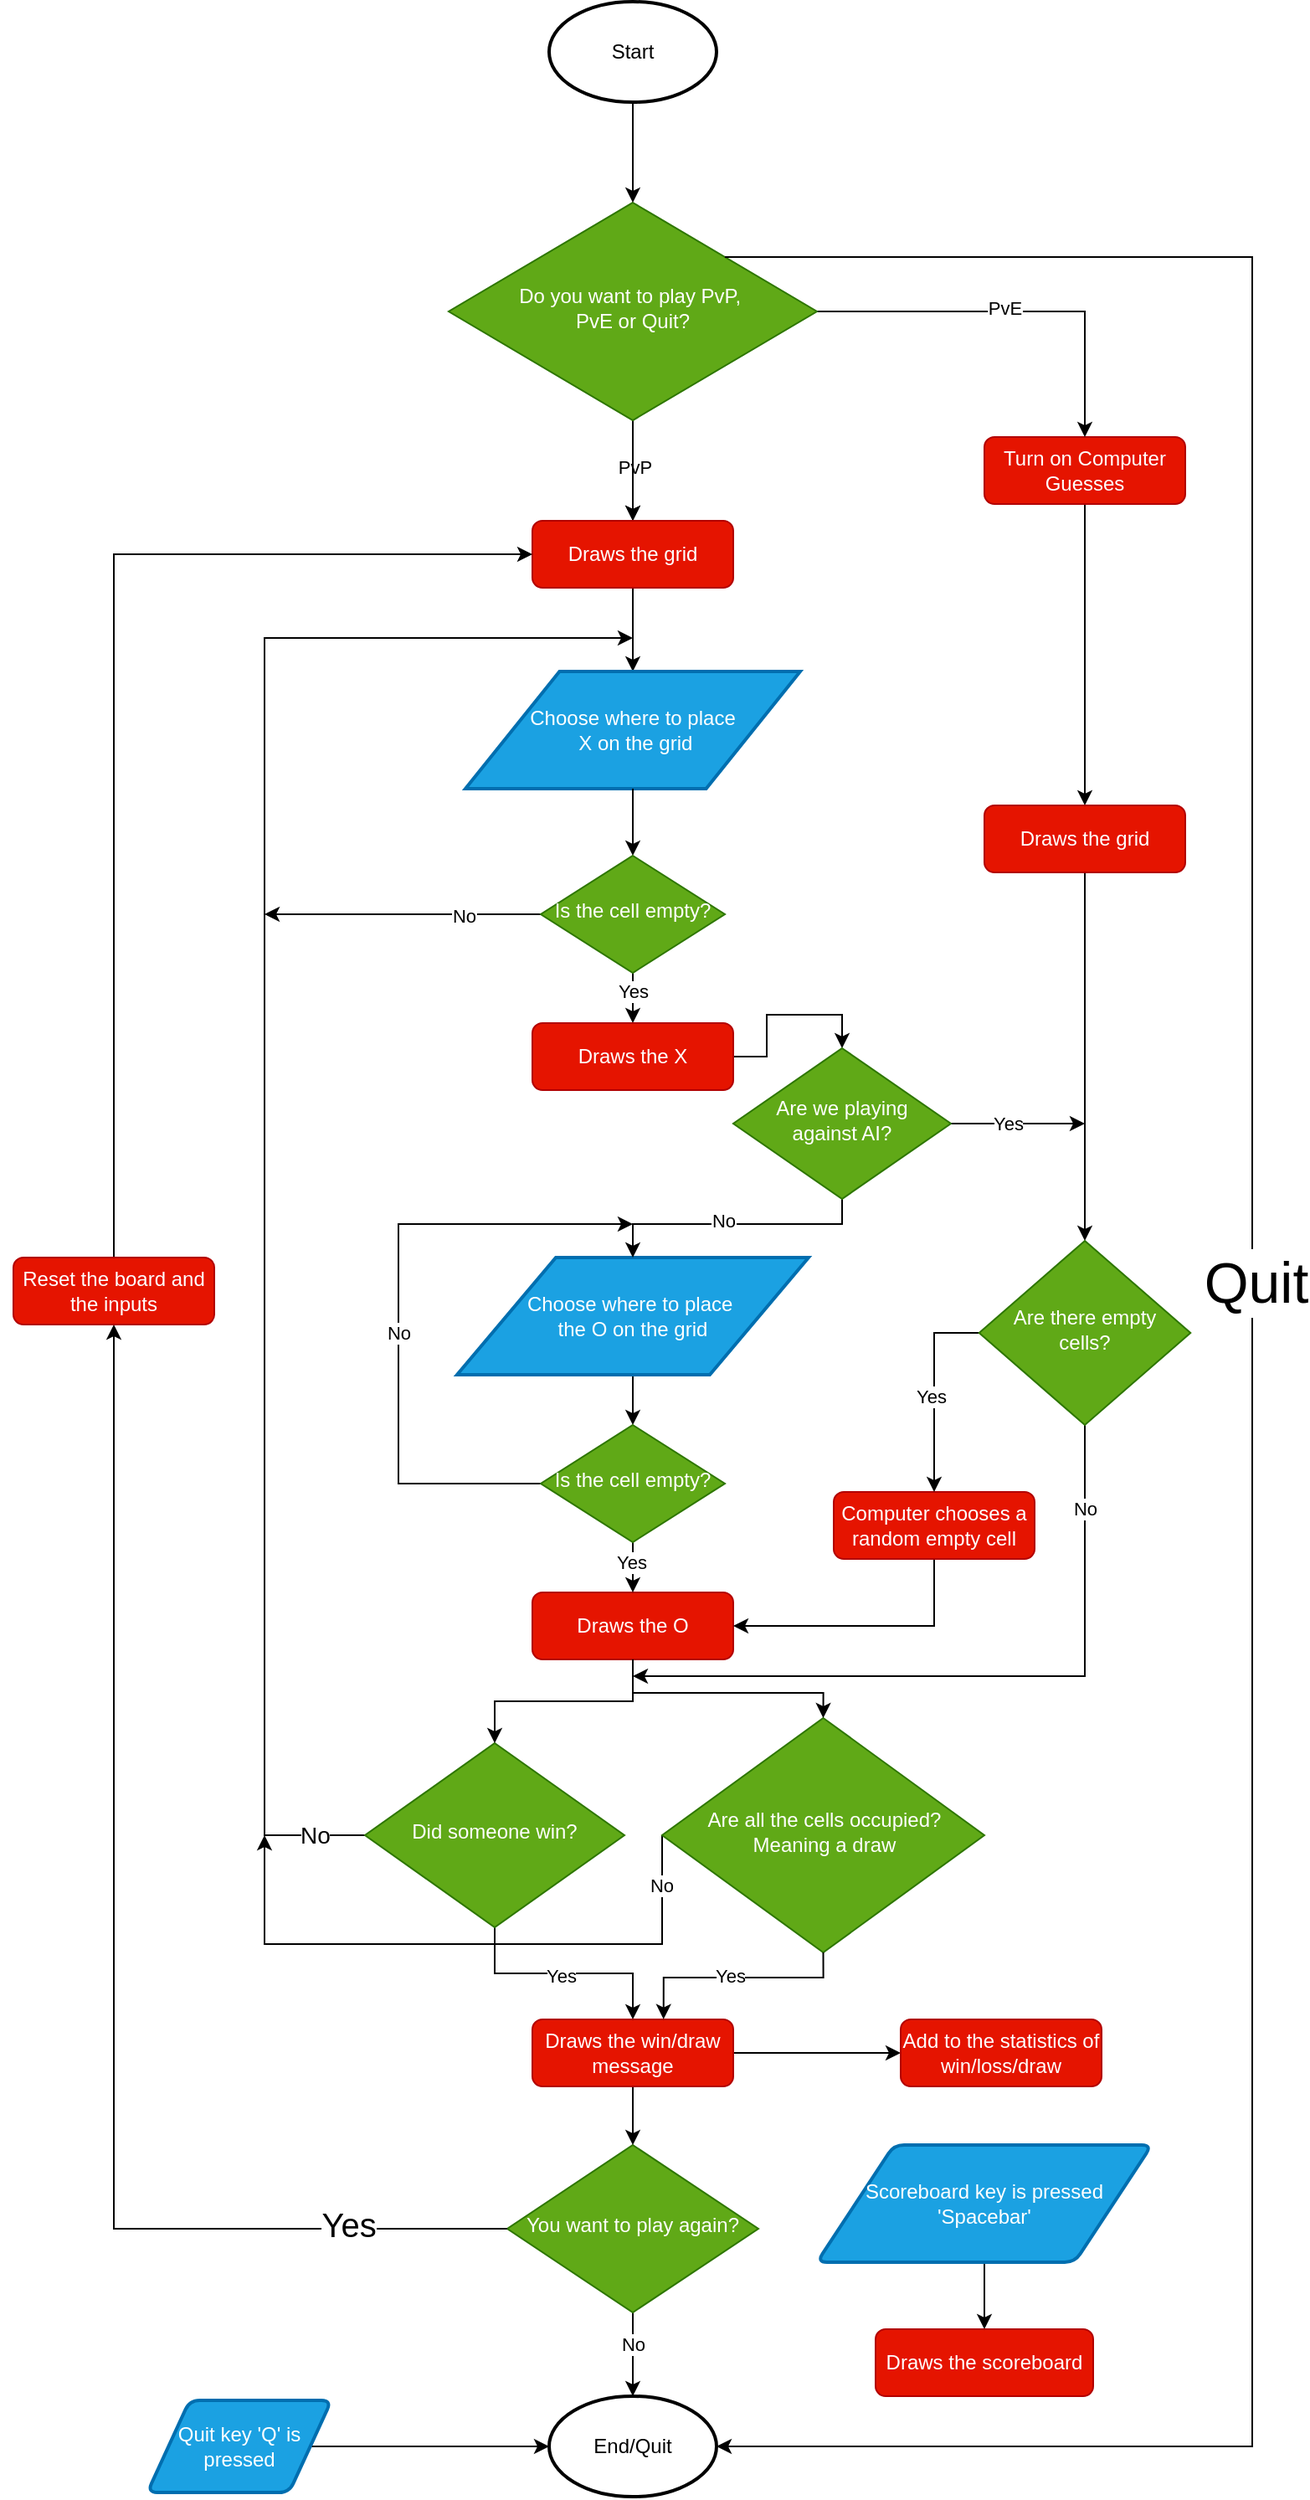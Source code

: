 <mxfile version="28.2.8">
  <diagram id="C5RBs43oDa-KdzZeNtuy" name="Page-1">
    <mxGraphModel dx="954" dy="1690" grid="1" gridSize="10" guides="1" tooltips="1" connect="1" arrows="1" fold="1" page="1" pageScale="1" pageWidth="827" pageHeight="1169" background="light-dark(#FFFFFF,#FFFFFF)" math="0" shadow="0">
      <root>
        <mxCell id="WIyWlLk6GJQsqaUBKTNV-0" />
        <mxCell id="WIyWlLk6GJQsqaUBKTNV-1" parent="WIyWlLk6GJQsqaUBKTNV-0" />
        <mxCell id="bFRosWHfTbhS6MpU1pSR-18" value="" style="edgeStyle=orthogonalEdgeStyle;rounded=0;orthogonalLoop=1;jettySize=auto;html=1;strokeColor=light-dark(#000000,#000000);" parent="WIyWlLk6GJQsqaUBKTNV-1" source="WIyWlLk6GJQsqaUBKTNV-3" target="bFRosWHfTbhS6MpU1pSR-17" edge="1">
          <mxGeometry relative="1" as="geometry" />
        </mxCell>
        <mxCell id="WIyWlLk6GJQsqaUBKTNV-3" value="Turn on Computer Guesses" style="rounded=1;whiteSpace=wrap;html=1;fontSize=12;glass=0;strokeWidth=1;shadow=0;fillColor=#e51400;fontColor=#ffffff;strokeColor=#B20000;" parent="WIyWlLk6GJQsqaUBKTNV-1" vertex="1">
          <mxGeometry x="590" y="130" width="120" height="40" as="geometry" />
        </mxCell>
        <mxCell id="bFRosWHfTbhS6MpU1pSR-3" value="" style="edgeStyle=orthogonalEdgeStyle;rounded=0;orthogonalLoop=1;jettySize=auto;html=1;entryX=0.5;entryY=0;entryDx=0;entryDy=0;" parent="WIyWlLk6GJQsqaUBKTNV-1" source="WIyWlLk6GJQsqaUBKTNV-6" target="WIyWlLk6GJQsqaUBKTNV-7" edge="1">
          <mxGeometry relative="1" as="geometry">
            <mxPoint x="80" y="55" as="targetPoint" />
          </mxGeometry>
        </mxCell>
        <mxCell id="bFRosWHfTbhS6MpU1pSR-6" value="PvP" style="edgeLabel;html=1;align=center;verticalAlign=middle;resizable=0;points=[];" parent="bFRosWHfTbhS6MpU1pSR-3" vertex="1" connectable="0">
          <mxGeometry x="-0.09" y="1" relative="1" as="geometry">
            <mxPoint as="offset" />
          </mxGeometry>
        </mxCell>
        <mxCell id="bFRosWHfTbhS6MpU1pSR-5" value="" style="edgeStyle=orthogonalEdgeStyle;rounded=0;orthogonalLoop=1;jettySize=auto;html=1;entryX=0.5;entryY=0;entryDx=0;entryDy=0;strokeColor=light-dark(#000000,#000000);" parent="WIyWlLk6GJQsqaUBKTNV-1" source="WIyWlLk6GJQsqaUBKTNV-6" target="WIyWlLk6GJQsqaUBKTNV-3" edge="1">
          <mxGeometry relative="1" as="geometry">
            <mxPoint x="580" y="90" as="targetPoint" />
          </mxGeometry>
        </mxCell>
        <mxCell id="bFRosWHfTbhS6MpU1pSR-7" value="PvE" style="edgeLabel;html=1;align=center;verticalAlign=middle;resizable=0;points=[];" parent="bFRosWHfTbhS6MpU1pSR-5" vertex="1" connectable="0">
          <mxGeometry x="-0.045" y="2" relative="1" as="geometry">
            <mxPoint as="offset" />
          </mxGeometry>
        </mxCell>
        <mxCell id="bFRosWHfTbhS6MpU1pSR-32" value="" style="edgeStyle=orthogonalEdgeStyle;rounded=0;orthogonalLoop=1;jettySize=auto;html=1;strokeColor=light-dark(#000000,#000000);" parent="WIyWlLk6GJQsqaUBKTNV-1" source="WIyWlLk6GJQsqaUBKTNV-6" target="WIyWlLk6GJQsqaUBKTNV-7" edge="1">
          <mxGeometry relative="1" as="geometry" />
        </mxCell>
        <mxCell id="WIyWlLk6GJQsqaUBKTNV-6" value="Do you want to play PvP,&amp;nbsp;&lt;div&gt;PvE or Quit?&lt;/div&gt;" style="rhombus;whiteSpace=wrap;html=1;shadow=0;fontFamily=Helvetica;fontSize=12;align=center;strokeWidth=1;spacing=6;spacingTop=-4;fillColor=#60a917;fontColor=#ffffff;strokeColor=#2D7600;" parent="WIyWlLk6GJQsqaUBKTNV-1" vertex="1">
          <mxGeometry x="270" y="-10" width="220" height="130" as="geometry" />
        </mxCell>
        <mxCell id="bFRosWHfTbhS6MpU1pSR-14" value="" style="edgeStyle=orthogonalEdgeStyle;rounded=0;orthogonalLoop=1;jettySize=auto;html=1;strokeColor=light-dark(#000000,#000000);" parent="WIyWlLk6GJQsqaUBKTNV-1" source="WIyWlLk6GJQsqaUBKTNV-7" target="bFRosWHfTbhS6MpU1pSR-13" edge="1">
          <mxGeometry relative="1" as="geometry" />
        </mxCell>
        <mxCell id="WIyWlLk6GJQsqaUBKTNV-7" value="Draws the grid" style="rounded=1;whiteSpace=wrap;html=1;fontSize=12;glass=0;strokeWidth=1;shadow=0;fillColor=#e51400;strokeColor=#B20000;fontColor=#ffffff;" parent="WIyWlLk6GJQsqaUBKTNV-1" vertex="1">
          <mxGeometry x="320" y="180" width="120" height="40" as="geometry" />
        </mxCell>
        <mxCell id="bFRosWHfTbhS6MpU1pSR-21" value="" style="edgeStyle=orthogonalEdgeStyle;rounded=0;orthogonalLoop=1;jettySize=auto;html=1;" parent="WIyWlLk6GJQsqaUBKTNV-1" source="bFRosWHfTbhS6MpU1pSR-0" target="WIyWlLk6GJQsqaUBKTNV-6" edge="1">
          <mxGeometry relative="1" as="geometry" />
        </mxCell>
        <mxCell id="bFRosWHfTbhS6MpU1pSR-0" value="Start" style="strokeWidth=2;html=1;shape=mxgraph.flowchart.start_1;whiteSpace=wrap;" parent="WIyWlLk6GJQsqaUBKTNV-1" vertex="1">
          <mxGeometry x="330" y="-130" width="100" height="60" as="geometry" />
        </mxCell>
        <mxCell id="bFRosWHfTbhS6MpU1pSR-8" value="End/Quit" style="strokeWidth=2;html=1;shape=mxgraph.flowchart.start_1;whiteSpace=wrap;" parent="WIyWlLk6GJQsqaUBKTNV-1" vertex="1">
          <mxGeometry x="330" y="1300" width="100" height="60" as="geometry" />
        </mxCell>
        <mxCell id="bFRosWHfTbhS6MpU1pSR-9" value="" style="edgeStyle=orthogonalEdgeStyle;rounded=0;orthogonalLoop=1;jettySize=auto;html=1;entryX=1;entryY=0.5;entryDx=0;entryDy=0;exitX=1;exitY=0;exitDx=0;exitDy=0;entryPerimeter=0;strokeColor=light-dark(#000000,#000000);" parent="WIyWlLk6GJQsqaUBKTNV-1" source="WIyWlLk6GJQsqaUBKTNV-6" target="bFRosWHfTbhS6MpU1pSR-8" edge="1">
          <mxGeometry relative="1" as="geometry">
            <mxPoint x="450" y="10" as="sourcePoint" />
            <mxPoint x="530" y="85" as="targetPoint" />
            <Array as="points">
              <mxPoint x="750" y="22" />
              <mxPoint x="750" y="1330" />
            </Array>
          </mxGeometry>
        </mxCell>
        <mxCell id="bFRosWHfTbhS6MpU1pSR-10" value="Quit" style="edgeLabel;html=1;align=center;verticalAlign=middle;resizable=0;points=[];fontSize=34;" parent="bFRosWHfTbhS6MpU1pSR-9" vertex="1" connectable="0">
          <mxGeometry x="-0.045" y="2" relative="1" as="geometry">
            <mxPoint as="offset" />
          </mxGeometry>
        </mxCell>
        <mxCell id="bFRosWHfTbhS6MpU1pSR-16" value="" style="edgeStyle=orthogonalEdgeStyle;rounded=0;orthogonalLoop=1;jettySize=auto;html=1;entryX=0.5;entryY=0;entryDx=0;entryDy=0;strokeColor=light-dark(#000000,#000000);" parent="WIyWlLk6GJQsqaUBKTNV-1" source="bFRosWHfTbhS6MpU1pSR-61" target="bFRosWHfTbhS6MpU1pSR-53" edge="1">
          <mxGeometry relative="1" as="geometry" />
        </mxCell>
        <mxCell id="bFRosWHfTbhS6MpU1pSR-63" value="Yes" style="edgeLabel;html=1;align=center;verticalAlign=middle;resizable=0;points=[];" parent="bFRosWHfTbhS6MpU1pSR-16" vertex="1" connectable="0">
          <mxGeometry x="0.24" relative="1" as="geometry">
            <mxPoint as="offset" />
          </mxGeometry>
        </mxCell>
        <mxCell id="bFRosWHfTbhS6MpU1pSR-13" value="Choose where to place&lt;div&gt;&amp;nbsp;X on the grid&lt;/div&gt;" style="shape=parallelogram;html=1;strokeWidth=2;perimeter=parallelogramPerimeter;whiteSpace=wrap;rounded=1;arcSize=0;size=0.281;fillColor=#1ba1e2;fontColor=#ffffff;strokeColor=#006EAF;" parent="WIyWlLk6GJQsqaUBKTNV-1" vertex="1">
          <mxGeometry x="280" y="270" width="200" height="70" as="geometry" />
        </mxCell>
        <mxCell id="bFRosWHfTbhS6MpU1pSR-23" value="" style="edgeStyle=orthogonalEdgeStyle;rounded=0;orthogonalLoop=1;jettySize=auto;html=1;entryX=0.5;entryY=0;entryDx=0;entryDy=0;strokeColor=light-dark(#000000,#000000);" parent="WIyWlLk6GJQsqaUBKTNV-1" source="bFRosWHfTbhS6MpU1pSR-15" target="bFRosWHfTbhS6MpU1pSR-67" edge="1">
          <mxGeometry relative="1" as="geometry" />
        </mxCell>
        <mxCell id="bFRosWHfTbhS6MpU1pSR-15" value="Choose where to place&amp;nbsp;&lt;div&gt;the O on the grid&lt;/div&gt;" style="shape=parallelogram;html=1;strokeWidth=2;perimeter=parallelogramPerimeter;whiteSpace=wrap;rounded=1;arcSize=0;size=0.281;fillColor=#1ba1e2;fontColor=#ffffff;strokeColor=#006EAF;" parent="WIyWlLk6GJQsqaUBKTNV-1" vertex="1">
          <mxGeometry x="275" y="620" width="210" height="70" as="geometry" />
        </mxCell>
        <mxCell id="bFRosWHfTbhS6MpU1pSR-97" value="" style="edgeStyle=orthogonalEdgeStyle;rounded=0;orthogonalLoop=1;jettySize=auto;html=1;entryX=0.5;entryY=0;entryDx=0;entryDy=0;strokeColor=light-dark(#000000,#000000);" parent="WIyWlLk6GJQsqaUBKTNV-1" source="bFRosWHfTbhS6MpU1pSR-17" target="bFRosWHfTbhS6MpU1pSR-95" edge="1">
          <mxGeometry relative="1" as="geometry">
            <mxPoint x="650.0" y="490" as="targetPoint" />
          </mxGeometry>
        </mxCell>
        <mxCell id="bFRosWHfTbhS6MpU1pSR-17" value="Draws the grid" style="rounded=1;whiteSpace=wrap;html=1;fontSize=12;glass=0;strokeWidth=1;shadow=0;fillColor=#e51400;fontColor=#ffffff;strokeColor=#B20000;" parent="WIyWlLk6GJQsqaUBKTNV-1" vertex="1">
          <mxGeometry x="590" y="350" width="120" height="40" as="geometry" />
        </mxCell>
        <mxCell id="bFRosWHfTbhS6MpU1pSR-30" value="" style="edgeStyle=orthogonalEdgeStyle;rounded=0;orthogonalLoop=1;jettySize=auto;html=1;exitX=0;exitY=0.5;exitDx=0;exitDy=0;strokeColor=light-dark(#000000,#000000);" parent="WIyWlLk6GJQsqaUBKTNV-1" source="bFRosWHfTbhS6MpU1pSR-22" edge="1">
          <mxGeometry relative="1" as="geometry">
            <mxPoint x="330" y="575" as="sourcePoint" />
            <mxPoint x="380" y="250" as="targetPoint" />
            <Array as="points">
              <mxPoint x="160" y="965" />
              <mxPoint x="160" y="250" />
            </Array>
          </mxGeometry>
        </mxCell>
        <mxCell id="bFRosWHfTbhS6MpU1pSR-31" value="No" style="edgeLabel;html=1;align=center;verticalAlign=middle;resizable=0;points=[];fontSize=14;" parent="bFRosWHfTbhS6MpU1pSR-30" vertex="1" connectable="0">
          <mxGeometry x="-0.233" y="1" relative="1" as="geometry">
            <mxPoint x="31" y="321" as="offset" />
          </mxGeometry>
        </mxCell>
        <mxCell id="bFRosWHfTbhS6MpU1pSR-48" value="" style="edgeStyle=orthogonalEdgeStyle;rounded=0;orthogonalLoop=1;jettySize=auto;html=1;entryX=0.5;entryY=0;entryDx=0;entryDy=0;strokeColor=light-dark(#000000,#000000);" parent="WIyWlLk6GJQsqaUBKTNV-1" source="bFRosWHfTbhS6MpU1pSR-22" target="bFRosWHfTbhS6MpU1pSR-58" edge="1">
          <mxGeometry relative="1" as="geometry" />
        </mxCell>
        <mxCell id="bFRosWHfTbhS6MpU1pSR-49" value="Yes" style="edgeLabel;html=1;align=center;verticalAlign=middle;resizable=0;points=[];" parent="bFRosWHfTbhS6MpU1pSR-48" vertex="1" connectable="0">
          <mxGeometry x="-0.05" y="-1" relative="1" as="geometry">
            <mxPoint x="1" as="offset" />
          </mxGeometry>
        </mxCell>
        <mxCell id="bFRosWHfTbhS6MpU1pSR-22" value="Did someone win?" style="rhombus;whiteSpace=wrap;html=1;shadow=0;fontFamily=Helvetica;fontSize=12;align=center;strokeWidth=1;spacing=6;spacingTop=-4;fillColor=#60a917;fontColor=#ffffff;strokeColor=#2D7600;" parent="WIyWlLk6GJQsqaUBKTNV-1" vertex="1">
          <mxGeometry x="220" y="910" width="155" height="110" as="geometry" />
        </mxCell>
        <mxCell id="bFRosWHfTbhS6MpU1pSR-43" value="" style="edgeStyle=orthogonalEdgeStyle;rounded=0;orthogonalLoop=1;jettySize=auto;html=1;entryX=0.5;entryY=0;entryDx=0;entryDy=0;entryPerimeter=0;strokeColor=light-dark(#000000,#000000);" parent="WIyWlLk6GJQsqaUBKTNV-1" source="bFRosWHfTbhS6MpU1pSR-35" target="bFRosWHfTbhS6MpU1pSR-8" edge="1">
          <mxGeometry relative="1" as="geometry">
            <mxPoint x="752.5" y="990" as="targetPoint" />
          </mxGeometry>
        </mxCell>
        <mxCell id="bFRosWHfTbhS6MpU1pSR-44" value="No" style="edgeLabel;html=1;align=center;verticalAlign=middle;resizable=0;points=[];" parent="bFRosWHfTbhS6MpU1pSR-43" vertex="1" connectable="0">
          <mxGeometry relative="1" as="geometry">
            <mxPoint y="-6" as="offset" />
          </mxGeometry>
        </mxCell>
        <mxCell id="bFRosWHfTbhS6MpU1pSR-46" value="" style="edgeStyle=orthogonalEdgeStyle;rounded=0;orthogonalLoop=1;jettySize=auto;html=1;entryX=0;entryY=0.5;entryDx=0;entryDy=0;exitX=0;exitY=0.5;exitDx=0;exitDy=0;strokeColor=light-dark(#000000,#000000);" parent="WIyWlLk6GJQsqaUBKTNV-1" source="bFRosWHfTbhS6MpU1pSR-50" target="WIyWlLk6GJQsqaUBKTNV-7" edge="1">
          <mxGeometry relative="1" as="geometry">
            <Array as="points">
              <mxPoint x="70" y="200" />
            </Array>
          </mxGeometry>
        </mxCell>
        <mxCell id="bFRosWHfTbhS6MpU1pSR-35" value="You want to play again?" style="rhombus;whiteSpace=wrap;html=1;shadow=0;fontFamily=Helvetica;fontSize=12;align=center;strokeWidth=1;spacing=6;spacingTop=-4;fillColor=#60a917;fontColor=#ffffff;strokeColor=#2D7600;" parent="WIyWlLk6GJQsqaUBKTNV-1" vertex="1">
          <mxGeometry x="305" y="1150" width="150" height="100" as="geometry" />
        </mxCell>
        <mxCell id="bFRosWHfTbhS6MpU1pSR-51" value="" style="edgeStyle=orthogonalEdgeStyle;rounded=0;orthogonalLoop=1;jettySize=auto;html=1;entryX=0.5;entryY=1;entryDx=0;entryDy=0;exitX=0;exitY=0.5;exitDx=0;exitDy=0;strokeColor=light-dark(#000000,#000000);" parent="WIyWlLk6GJQsqaUBKTNV-1" source="bFRosWHfTbhS6MpU1pSR-35" target="bFRosWHfTbhS6MpU1pSR-50" edge="1">
          <mxGeometry relative="1" as="geometry">
            <mxPoint x="305" y="740" as="sourcePoint" />
            <mxPoint x="320" y="200" as="targetPoint" />
            <Array as="points">
              <mxPoint x="70" y="1200" />
            </Array>
          </mxGeometry>
        </mxCell>
        <mxCell id="bFRosWHfTbhS6MpU1pSR-52" value="Yes" style="edgeLabel;html=1;align=center;verticalAlign=middle;resizable=0;points=[];fontSize=20;" parent="bFRosWHfTbhS6MpU1pSR-51" vertex="1" connectable="0">
          <mxGeometry x="-0.311" y="-1" relative="1" as="geometry">
            <mxPoint x="139" y="29" as="offset" />
          </mxGeometry>
        </mxCell>
        <mxCell id="bFRosWHfTbhS6MpU1pSR-50" value="Reset the board and the inputs" style="rounded=1;whiteSpace=wrap;html=1;fontSize=12;glass=0;strokeWidth=1;shadow=0;fillColor=#e51400;fontColor=#ffffff;strokeColor=#B20000;" parent="WIyWlLk6GJQsqaUBKTNV-1" vertex="1">
          <mxGeometry x="10" y="620" width="120" height="40" as="geometry" />
        </mxCell>
        <mxCell id="bFRosWHfTbhS6MpU1pSR-77" value="" style="edgeStyle=orthogonalEdgeStyle;rounded=0;orthogonalLoop=1;jettySize=auto;html=1;exitX=1;exitY=0.5;exitDx=0;exitDy=0;strokeColor=light-dark(#000000,#000000);" parent="WIyWlLk6GJQsqaUBKTNV-1" source="bFRosWHfTbhS6MpU1pSR-53" target="bFRosWHfTbhS6MpU1pSR-76" edge="1">
          <mxGeometry relative="1" as="geometry" />
        </mxCell>
        <mxCell id="bFRosWHfTbhS6MpU1pSR-53" value="Draws the X" style="rounded=1;whiteSpace=wrap;html=1;fontSize=12;glass=0;strokeWidth=1;shadow=0;fillColor=#e51400;fontColor=#ffffff;strokeColor=#B20000;" parent="WIyWlLk6GJQsqaUBKTNV-1" vertex="1">
          <mxGeometry x="320" y="480" width="120" height="40" as="geometry" />
        </mxCell>
        <mxCell id="bFRosWHfTbhS6MpU1pSR-54" value="Draws the O" style="rounded=1;whiteSpace=wrap;html=1;fontSize=12;glass=0;strokeWidth=1;shadow=0;fillColor=#e51400;fontColor=#ffffff;strokeColor=#B20000;" parent="WIyWlLk6GJQsqaUBKTNV-1" vertex="1">
          <mxGeometry x="320" y="820" width="120" height="40" as="geometry" />
        </mxCell>
        <mxCell id="bFRosWHfTbhS6MpU1pSR-56" value="" style="edgeStyle=orthogonalEdgeStyle;rounded=0;orthogonalLoop=1;jettySize=auto;html=1;exitX=0.5;exitY=1;exitDx=0;exitDy=0;entryX=0.5;entryY=0;entryDx=0;entryDy=0;strokeColor=light-dark(#000000,#000000);" parent="WIyWlLk6GJQsqaUBKTNV-1" source="bFRosWHfTbhS6MpU1pSR-54" target="bFRosWHfTbhS6MpU1pSR-22" edge="1">
          <mxGeometry relative="1" as="geometry">
            <mxPoint x="375" y="875" as="sourcePoint" />
            <mxPoint x="375" y="905" as="targetPoint" />
          </mxGeometry>
        </mxCell>
        <mxCell id="bFRosWHfTbhS6MpU1pSR-78" value="" style="edgeStyle=orthogonalEdgeStyle;rounded=0;orthogonalLoop=1;jettySize=auto;html=1;strokeColor=light-dark(#000000,#000000);" parent="WIyWlLk6GJQsqaUBKTNV-1" source="bFRosWHfTbhS6MpU1pSR-58" target="bFRosWHfTbhS6MpU1pSR-35" edge="1">
          <mxGeometry relative="1" as="geometry" />
        </mxCell>
        <mxCell id="bFRosWHfTbhS6MpU1pSR-104" value="" style="edgeStyle=orthogonalEdgeStyle;rounded=0;orthogonalLoop=1;jettySize=auto;html=1;strokeColor=light-dark(#000000,#000000);" parent="WIyWlLk6GJQsqaUBKTNV-1" source="bFRosWHfTbhS6MpU1pSR-58" target="bFRosWHfTbhS6MpU1pSR-103" edge="1">
          <mxGeometry relative="1" as="geometry" />
        </mxCell>
        <mxCell id="bFRosWHfTbhS6MpU1pSR-58" value="Draws the win/draw message" style="rounded=1;whiteSpace=wrap;html=1;fontSize=12;glass=0;strokeWidth=1;shadow=0;fillColor=#e51400;fontColor=#ffffff;strokeColor=#B20000;" parent="WIyWlLk6GJQsqaUBKTNV-1" vertex="1">
          <mxGeometry x="320" y="1075" width="120" height="40" as="geometry" />
        </mxCell>
        <mxCell id="bFRosWHfTbhS6MpU1pSR-62" value="" style="edgeStyle=orthogonalEdgeStyle;rounded=0;orthogonalLoop=1;jettySize=auto;html=1;entryX=0.5;entryY=0;entryDx=0;entryDy=0;strokeColor=light-dark(#000000,#000000);" parent="WIyWlLk6GJQsqaUBKTNV-1" source="bFRosWHfTbhS6MpU1pSR-13" target="bFRosWHfTbhS6MpU1pSR-61" edge="1">
          <mxGeometry relative="1" as="geometry">
            <mxPoint x="380" y="340" as="sourcePoint" />
            <mxPoint x="380" y="480" as="targetPoint" />
          </mxGeometry>
        </mxCell>
        <mxCell id="bFRosWHfTbhS6MpU1pSR-65" value="" style="edgeStyle=orthogonalEdgeStyle;rounded=0;orthogonalLoop=1;jettySize=auto;html=1;strokeColor=light-dark(#000000,#000000);" parent="WIyWlLk6GJQsqaUBKTNV-1" source="bFRosWHfTbhS6MpU1pSR-61" edge="1">
          <mxGeometry relative="1" as="geometry">
            <mxPoint x="160" y="415" as="targetPoint" />
          </mxGeometry>
        </mxCell>
        <mxCell id="nfOhzWh33lEOzKAayNPx-9" value="&lt;div&gt;No&lt;/div&gt;" style="edgeLabel;html=1;align=center;verticalAlign=middle;resizable=0;points=[];" vertex="1" connectable="0" parent="bFRosWHfTbhS6MpU1pSR-65">
          <mxGeometry x="-0.444" y="1" relative="1" as="geometry">
            <mxPoint as="offset" />
          </mxGeometry>
        </mxCell>
        <mxCell id="bFRosWHfTbhS6MpU1pSR-61" value="Is the cell empty?" style="rhombus;whiteSpace=wrap;html=1;shadow=0;fontFamily=Helvetica;fontSize=12;align=center;strokeWidth=1;spacing=6;spacingTop=-4;fillColor=#60a917;fontColor=#ffffff;strokeColor=#2D7600;" parent="WIyWlLk6GJQsqaUBKTNV-1" vertex="1">
          <mxGeometry x="325" y="380" width="110" height="70" as="geometry" />
        </mxCell>
        <mxCell id="bFRosWHfTbhS6MpU1pSR-68" value="" style="edgeStyle=orthogonalEdgeStyle;rounded=0;orthogonalLoop=1;jettySize=auto;html=1;strokeColor=light-dark(#000000,#000000);" parent="WIyWlLk6GJQsqaUBKTNV-1" source="bFRosWHfTbhS6MpU1pSR-67" target="bFRosWHfTbhS6MpU1pSR-54" edge="1">
          <mxGeometry relative="1" as="geometry" />
        </mxCell>
        <mxCell id="bFRosWHfTbhS6MpU1pSR-69" value="Yes" style="edgeLabel;html=1;align=center;verticalAlign=middle;resizable=0;points=[];" parent="bFRosWHfTbhS6MpU1pSR-68" vertex="1" connectable="0">
          <mxGeometry x="0.132" y="1" relative="1" as="geometry">
            <mxPoint as="offset" />
          </mxGeometry>
        </mxCell>
        <mxCell id="bFRosWHfTbhS6MpU1pSR-71" value="" style="edgeStyle=orthogonalEdgeStyle;rounded=0;orthogonalLoop=1;jettySize=auto;html=1;strokeColor=light-dark(#000000,#000000);" parent="WIyWlLk6GJQsqaUBKTNV-1" source="bFRosWHfTbhS6MpU1pSR-67" edge="1">
          <mxGeometry relative="1" as="geometry">
            <mxPoint x="380" y="600" as="targetPoint" />
            <Array as="points">
              <mxPoint x="240" y="755" />
              <mxPoint x="240" y="600" />
            </Array>
          </mxGeometry>
        </mxCell>
        <mxCell id="nfOhzWh33lEOzKAayNPx-8" value="No" style="edgeLabel;html=1;align=center;verticalAlign=middle;resizable=0;points=[];" vertex="1" connectable="0" parent="bFRosWHfTbhS6MpU1pSR-71">
          <mxGeometry x="-0.076" relative="1" as="geometry">
            <mxPoint as="offset" />
          </mxGeometry>
        </mxCell>
        <mxCell id="bFRosWHfTbhS6MpU1pSR-67" value="Is the cell empty?" style="rhombus;whiteSpace=wrap;html=1;shadow=0;fontFamily=Helvetica;fontSize=12;align=center;strokeWidth=1;spacing=6;spacingTop=-4;fillColor=#60a917;fontColor=#ffffff;strokeColor=#2D7600;" parent="WIyWlLk6GJQsqaUBKTNV-1" vertex="1">
          <mxGeometry x="325" y="720" width="110" height="70" as="geometry" />
        </mxCell>
        <mxCell id="bFRosWHfTbhS6MpU1pSR-80" value="" style="edgeStyle=orthogonalEdgeStyle;rounded=0;orthogonalLoop=1;jettySize=auto;html=1;strokeColor=light-dark(#000000,#000000);" parent="WIyWlLk6GJQsqaUBKTNV-1" source="bFRosWHfTbhS6MpU1pSR-76" edge="1">
          <mxGeometry relative="1" as="geometry">
            <mxPoint x="650" y="540" as="targetPoint" />
          </mxGeometry>
        </mxCell>
        <mxCell id="bFRosWHfTbhS6MpU1pSR-81" value="Yes" style="edgeLabel;html=1;align=center;verticalAlign=middle;resizable=0;points=[];" parent="bFRosWHfTbhS6MpU1pSR-80" vertex="1" connectable="0">
          <mxGeometry x="-0.169" relative="1" as="geometry">
            <mxPoint as="offset" />
          </mxGeometry>
        </mxCell>
        <mxCell id="bFRosWHfTbhS6MpU1pSR-82" value="" style="edgeStyle=orthogonalEdgeStyle;rounded=0;orthogonalLoop=1;jettySize=auto;html=1;strokeColor=light-dark(#000000,#000000);" parent="WIyWlLk6GJQsqaUBKTNV-1" source="bFRosWHfTbhS6MpU1pSR-76" target="bFRosWHfTbhS6MpU1pSR-15" edge="1">
          <mxGeometry relative="1" as="geometry">
            <Array as="points">
              <mxPoint x="505" y="600" />
              <mxPoint x="380" y="600" />
            </Array>
          </mxGeometry>
        </mxCell>
        <mxCell id="bFRosWHfTbhS6MpU1pSR-83" value="No" style="edgeLabel;html=1;align=center;verticalAlign=middle;resizable=0;points=[];" parent="bFRosWHfTbhS6MpU1pSR-82" vertex="1" connectable="0">
          <mxGeometry x="0.08" y="-2" relative="1" as="geometry">
            <mxPoint as="offset" />
          </mxGeometry>
        </mxCell>
        <mxCell id="bFRosWHfTbhS6MpU1pSR-76" value="Are we playing against AI?" style="rhombus;whiteSpace=wrap;html=1;shadow=0;fontFamily=Helvetica;fontSize=12;align=center;strokeWidth=1;spacing=6;spacingTop=-4;fillColor=#60a917;fontColor=#ffffff;strokeColor=#2D7600;" parent="WIyWlLk6GJQsqaUBKTNV-1" vertex="1">
          <mxGeometry x="440" y="495" width="130" height="90" as="geometry" />
        </mxCell>
        <mxCell id="bFRosWHfTbhS6MpU1pSR-88" value="" style="edgeStyle=orthogonalEdgeStyle;rounded=0;orthogonalLoop=1;jettySize=auto;html=1;entryX=1;entryY=0.5;entryDx=0;entryDy=0;exitX=0.5;exitY=1;exitDx=0;exitDy=0;strokeColor=light-dark(#000000,#000000);" parent="WIyWlLk6GJQsqaUBKTNV-1" source="bFRosWHfTbhS6MpU1pSR-84" target="bFRosWHfTbhS6MpU1pSR-54" edge="1">
          <mxGeometry relative="1" as="geometry">
            <mxPoint x="650" y="840" as="targetPoint" />
            <Array as="points">
              <mxPoint x="560" y="840" />
            </Array>
          </mxGeometry>
        </mxCell>
        <mxCell id="bFRosWHfTbhS6MpU1pSR-84" value="Computer chooses a random empty cell" style="rounded=1;whiteSpace=wrap;html=1;fontSize=12;glass=0;strokeWidth=1;shadow=0;fillColor=#e51400;fontColor=#ffffff;strokeColor=#B20000;" parent="WIyWlLk6GJQsqaUBKTNV-1" vertex="1">
          <mxGeometry x="500" y="760" width="120" height="40" as="geometry" />
        </mxCell>
        <mxCell id="bFRosWHfTbhS6MpU1pSR-93" style="edgeStyle=orthogonalEdgeStyle;rounded=0;orthogonalLoop=1;jettySize=auto;html=1;exitX=0;exitY=0.5;exitDx=0;exitDy=0;strokeColor=light-dark(#000000,#000000);" parent="WIyWlLk6GJQsqaUBKTNV-1" source="bFRosWHfTbhS6MpU1pSR-89" edge="1">
          <mxGeometry relative="1" as="geometry">
            <mxPoint x="160" y="965" as="targetPoint" />
            <Array as="points">
              <mxPoint x="398" y="1030" />
              <mxPoint x="160" y="1030" />
            </Array>
          </mxGeometry>
        </mxCell>
        <mxCell id="nfOhzWh33lEOzKAayNPx-10" value="&lt;div&gt;No&lt;/div&gt;" style="edgeLabel;html=1;align=center;verticalAlign=middle;resizable=0;points=[];" vertex="1" connectable="0" parent="bFRosWHfTbhS6MpU1pSR-93">
          <mxGeometry x="-0.838" y="-1" relative="1" as="geometry">
            <mxPoint as="offset" />
          </mxGeometry>
        </mxCell>
        <mxCell id="bFRosWHfTbhS6MpU1pSR-89" value="Are all the cells occupied? Meaning a draw" style="rhombus;whiteSpace=wrap;html=1;shadow=0;fontFamily=Helvetica;fontSize=12;align=center;strokeWidth=1;spacing=6;spacingTop=-4;fillColor=#60a917;fontColor=#ffffff;strokeColor=#2D7600;" parent="WIyWlLk6GJQsqaUBKTNV-1" vertex="1">
          <mxGeometry x="397.5" y="895" width="192.5" height="140" as="geometry" />
        </mxCell>
        <mxCell id="bFRosWHfTbhS6MpU1pSR-90" value="" style="edgeStyle=orthogonalEdgeStyle;rounded=0;orthogonalLoop=1;jettySize=auto;html=1;entryX=0.5;entryY=0;entryDx=0;entryDy=0;strokeColor=light-dark(#000000,#000000);" parent="WIyWlLk6GJQsqaUBKTNV-1" target="bFRosWHfTbhS6MpU1pSR-89" edge="1">
          <mxGeometry relative="1" as="geometry">
            <mxPoint x="380" y="860" as="sourcePoint" />
            <mxPoint x="430" y="940" as="targetPoint" />
            <Array as="points">
              <mxPoint x="380" y="880" />
              <mxPoint x="494" y="880" />
            </Array>
          </mxGeometry>
        </mxCell>
        <mxCell id="bFRosWHfTbhS6MpU1pSR-91" style="edgeStyle=orthogonalEdgeStyle;rounded=0;orthogonalLoop=1;jettySize=auto;html=1;exitX=0.5;exitY=1;exitDx=0;exitDy=0;entryX=0.653;entryY=-0.004;entryDx=0;entryDy=0;entryPerimeter=0;strokeColor=light-dark(#000000,#000000);" parent="WIyWlLk6GJQsqaUBKTNV-1" source="bFRosWHfTbhS6MpU1pSR-89" target="bFRosWHfTbhS6MpU1pSR-58" edge="1">
          <mxGeometry relative="1" as="geometry">
            <Array as="points">
              <mxPoint x="494" y="1050" />
              <mxPoint x="398" y="1050" />
            </Array>
          </mxGeometry>
        </mxCell>
        <mxCell id="bFRosWHfTbhS6MpU1pSR-92" value="Yes" style="edgeLabel;html=1;align=center;verticalAlign=middle;resizable=0;points=[];" parent="bFRosWHfTbhS6MpU1pSR-91" vertex="1" connectable="0">
          <mxGeometry x="0.051" y="-1" relative="1" as="geometry">
            <mxPoint as="offset" />
          </mxGeometry>
        </mxCell>
        <mxCell id="bFRosWHfTbhS6MpU1pSR-98" value="" style="edgeStyle=orthogonalEdgeStyle;rounded=0;orthogonalLoop=1;jettySize=auto;html=1;entryX=0.5;entryY=0;entryDx=0;entryDy=0;exitX=0;exitY=0.5;exitDx=0;exitDy=0;strokeColor=light-dark(#000000,#000000);" parent="WIyWlLk6GJQsqaUBKTNV-1" source="bFRosWHfTbhS6MpU1pSR-95" target="bFRosWHfTbhS6MpU1pSR-84" edge="1">
          <mxGeometry relative="1" as="geometry" />
        </mxCell>
        <mxCell id="bFRosWHfTbhS6MpU1pSR-99" value="Yes" style="edgeLabel;html=1;align=center;verticalAlign=middle;resizable=0;points=[];" parent="bFRosWHfTbhS6MpU1pSR-98" vertex="1" connectable="0">
          <mxGeometry x="0.066" y="-2" relative="1" as="geometry">
            <mxPoint as="offset" />
          </mxGeometry>
        </mxCell>
        <mxCell id="bFRosWHfTbhS6MpU1pSR-101" style="edgeStyle=orthogonalEdgeStyle;rounded=0;orthogonalLoop=1;jettySize=auto;html=1;exitX=0.5;exitY=1;exitDx=0;exitDy=0;strokeColor=light-dark(#000000,#000000);" parent="WIyWlLk6GJQsqaUBKTNV-1" source="bFRosWHfTbhS6MpU1pSR-95" edge="1">
          <mxGeometry relative="1" as="geometry">
            <mxPoint x="380" y="870" as="targetPoint" />
            <Array as="points">
              <mxPoint x="650" y="870" />
            </Array>
          </mxGeometry>
        </mxCell>
        <mxCell id="bFRosWHfTbhS6MpU1pSR-102" value="No" style="edgeLabel;html=1;align=center;verticalAlign=middle;resizable=0;points=[];" parent="bFRosWHfTbhS6MpU1pSR-101" vertex="1" connectable="0">
          <mxGeometry x="-0.762" relative="1" as="geometry">
            <mxPoint as="offset" />
          </mxGeometry>
        </mxCell>
        <mxCell id="bFRosWHfTbhS6MpU1pSR-95" value="Are there empty cells?" style="rhombus;whiteSpace=wrap;html=1;shadow=0;fontFamily=Helvetica;fontSize=12;align=center;strokeWidth=1;spacing=6;spacingTop=-4;fillColor=#60a917;fontColor=#ffffff;strokeColor=#2D7600;" parent="WIyWlLk6GJQsqaUBKTNV-1" vertex="1">
          <mxGeometry x="586.88" y="610" width="126.25" height="110" as="geometry" />
        </mxCell>
        <mxCell id="bFRosWHfTbhS6MpU1pSR-103" value="Add to the statistics of win/loss/draw" style="rounded=1;whiteSpace=wrap;html=1;fontSize=12;glass=0;strokeWidth=1;shadow=0;fillColor=#e51400;fontColor=#ffffff;strokeColor=#B20000;" parent="WIyWlLk6GJQsqaUBKTNV-1" vertex="1">
          <mxGeometry x="540" y="1075" width="120" height="40" as="geometry" />
        </mxCell>
        <mxCell id="nfOhzWh33lEOzKAayNPx-1" value="" style="edgeStyle=orthogonalEdgeStyle;rounded=0;orthogonalLoop=1;jettySize=auto;html=1;strokeColor=light-dark(#000000,#000000);" edge="1" parent="WIyWlLk6GJQsqaUBKTNV-1" source="nfOhzWh33lEOzKAayNPx-0" target="bFRosWHfTbhS6MpU1pSR-8">
          <mxGeometry relative="1" as="geometry" />
        </mxCell>
        <mxCell id="nfOhzWh33lEOzKAayNPx-0" value="Quit key &#39;Q&#39; is pressed" style="shape=parallelogram;html=1;strokeWidth=2;perimeter=parallelogramPerimeter;whiteSpace=wrap;rounded=1;arcSize=12;size=0.23;fillColor=#1ba1e2;fontColor=#ffffff;strokeColor=#006EAF;" vertex="1" parent="WIyWlLk6GJQsqaUBKTNV-1">
          <mxGeometry x="90" y="1302.5" width="110" height="55" as="geometry" />
        </mxCell>
        <mxCell id="nfOhzWh33lEOzKAayNPx-7" value="" style="edgeStyle=orthogonalEdgeStyle;rounded=0;orthogonalLoop=1;jettySize=auto;html=1;strokeColor=light-dark(#000000,#000000);" edge="1" parent="WIyWlLk6GJQsqaUBKTNV-1" source="nfOhzWh33lEOzKAayNPx-2" target="nfOhzWh33lEOzKAayNPx-4">
          <mxGeometry relative="1" as="geometry" />
        </mxCell>
        <mxCell id="nfOhzWh33lEOzKAayNPx-2" value="Scoreboard key is pressed &#39;Spacebar&#39;" style="shape=parallelogram;html=1;strokeWidth=2;perimeter=parallelogramPerimeter;whiteSpace=wrap;rounded=1;arcSize=12;size=0.23;fillColor=#1ba1e2;fontColor=#ffffff;strokeColor=#006EAF;" vertex="1" parent="WIyWlLk6GJQsqaUBKTNV-1">
          <mxGeometry x="490" y="1150" width="200" height="70" as="geometry" />
        </mxCell>
        <mxCell id="nfOhzWh33lEOzKAayNPx-4" value="Draws the scoreboard" style="rounded=1;whiteSpace=wrap;html=1;fontSize=12;glass=0;strokeWidth=1;shadow=0;fillColor=#e51400;fontColor=#ffffff;strokeColor=#B20000;" vertex="1" parent="WIyWlLk6GJQsqaUBKTNV-1">
          <mxGeometry x="525" y="1260" width="130" height="40" as="geometry" />
        </mxCell>
      </root>
    </mxGraphModel>
  </diagram>
</mxfile>
